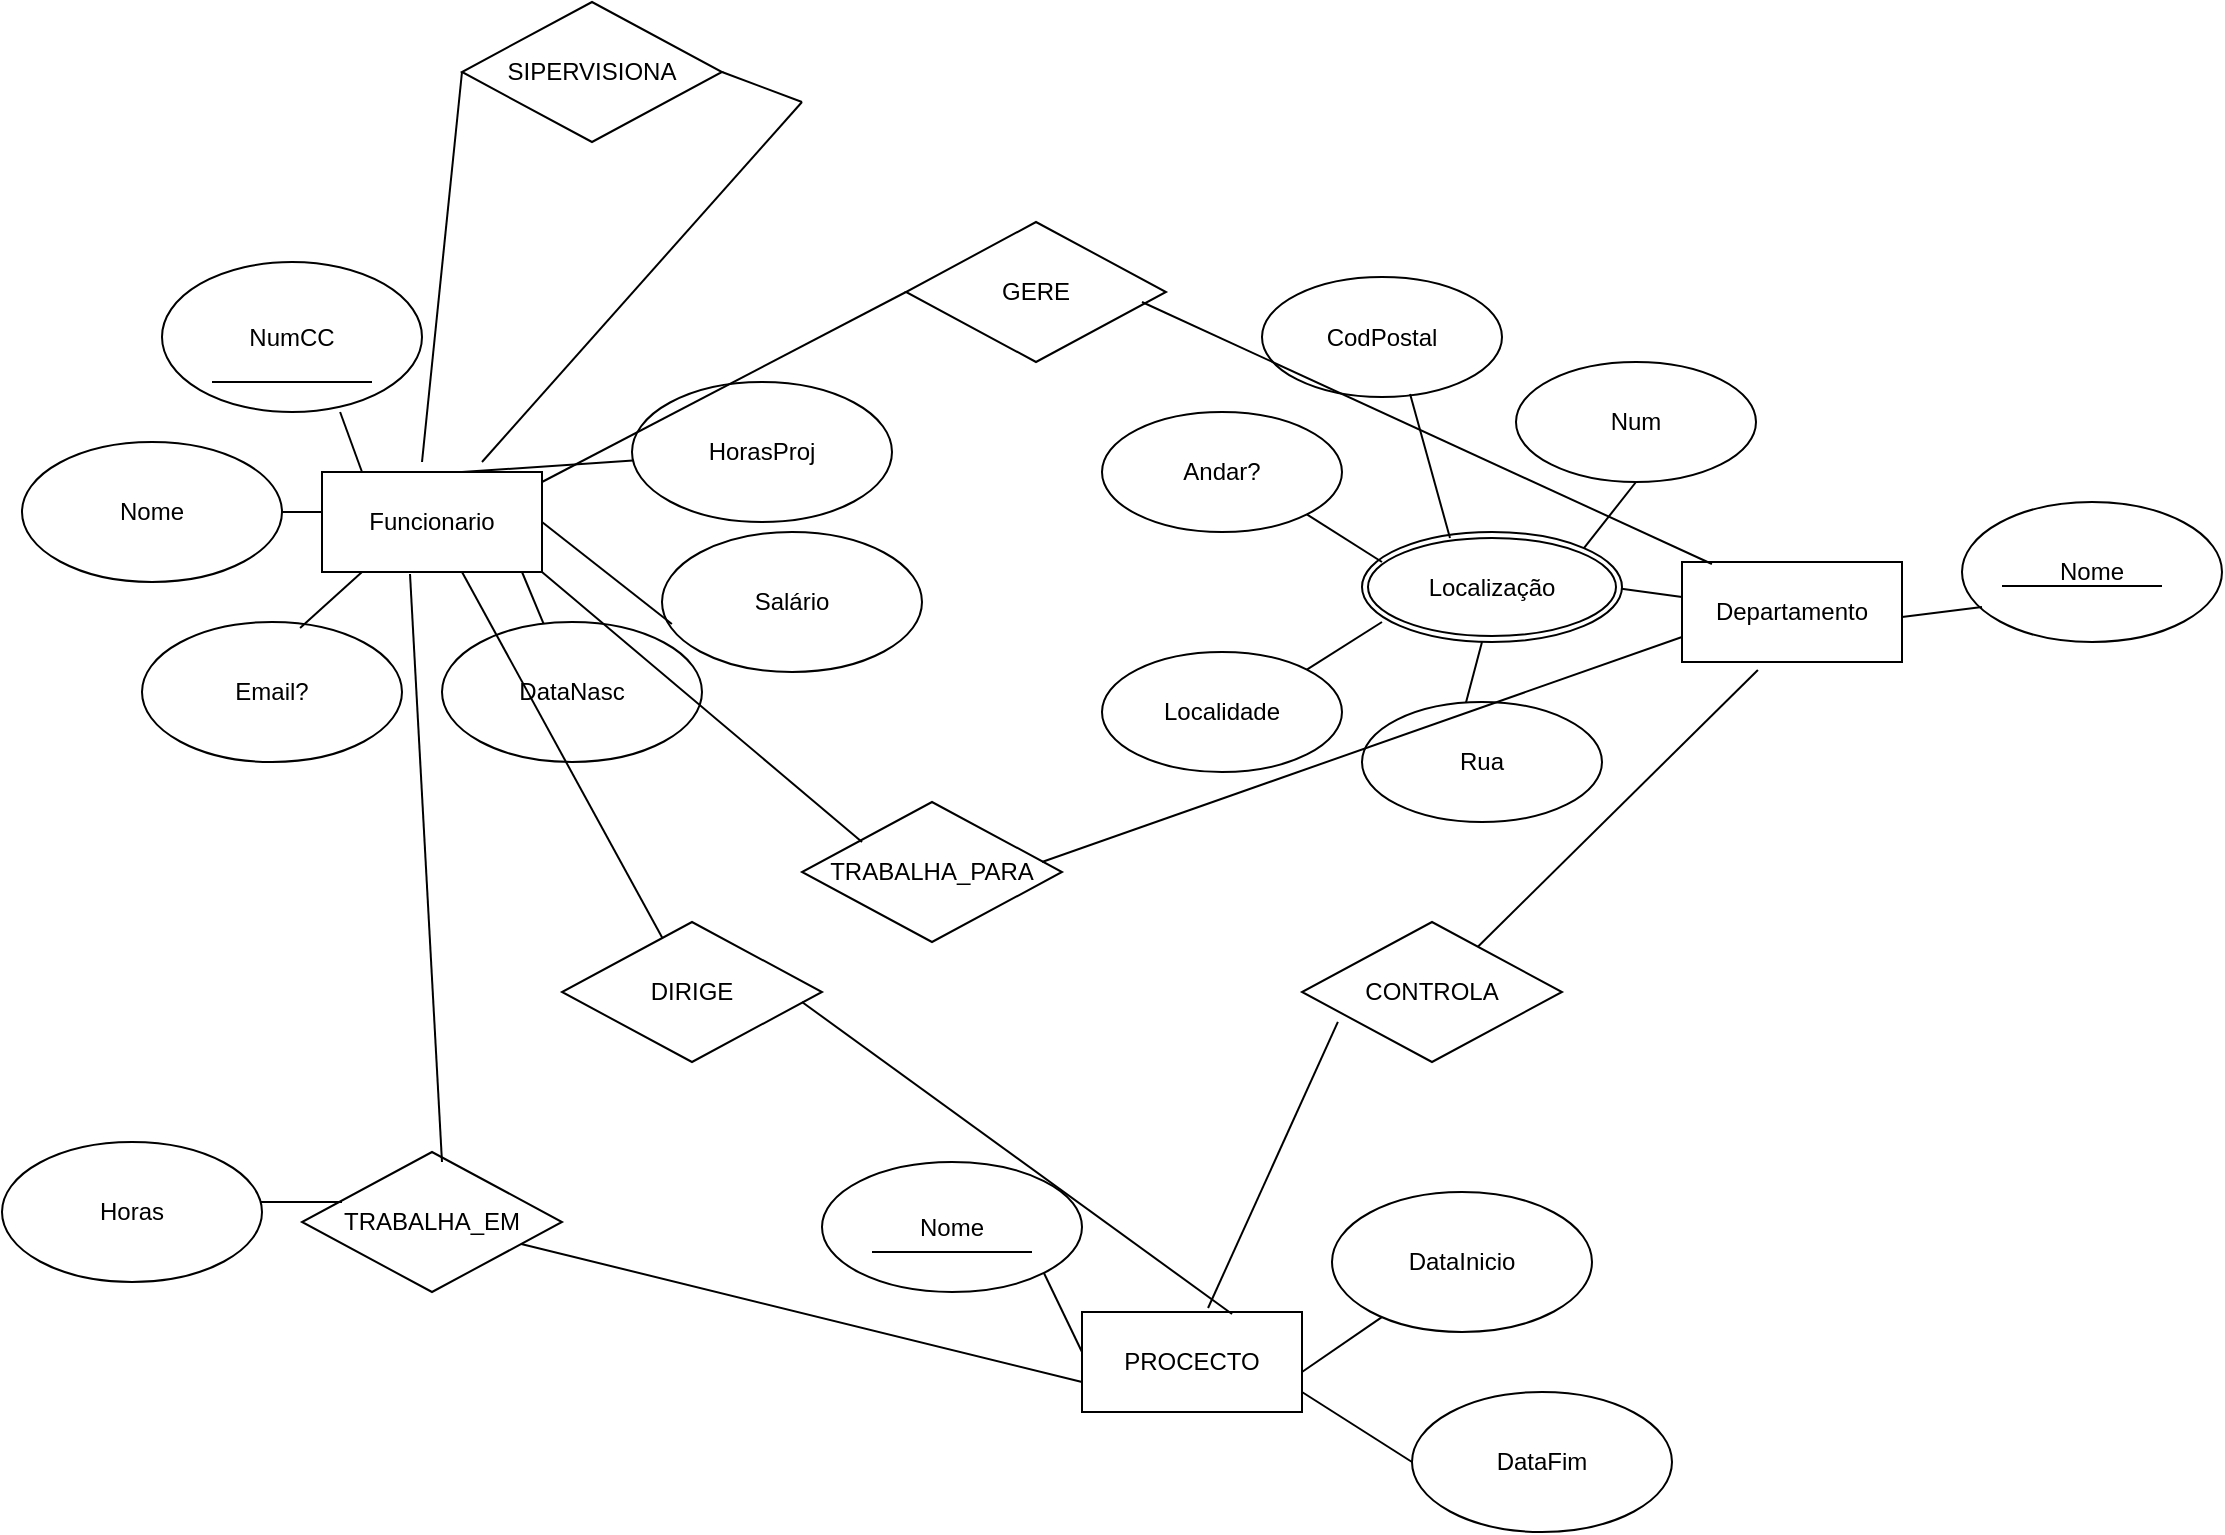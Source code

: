 <mxfile version="28.2.4">
  <diagram name="Página-1" id="ty4T6BETJSiOEMqTfMGO">
    <mxGraphModel dx="1426" dy="785" grid="1" gridSize="10" guides="1" tooltips="1" connect="1" arrows="1" fold="1" page="1" pageScale="1" pageWidth="1654" pageHeight="2336" math="0" shadow="0">
      <root>
        <mxCell id="0" />
        <mxCell id="1" parent="0" />
        <mxCell id="D6eEvAZ0RT7tWCVIShG_-5" value="Funcionario" style="whiteSpace=wrap;html=1;align=center;" parent="1" vertex="1">
          <mxGeometry x="230" y="355" width="110" height="50" as="geometry" />
        </mxCell>
        <mxCell id="D6eEvAZ0RT7tWCVIShG_-6" value="PROCECTO" style="whiteSpace=wrap;html=1;align=center;" parent="1" vertex="1">
          <mxGeometry x="610" y="775" width="110" height="50" as="geometry" />
        </mxCell>
        <mxCell id="D6eEvAZ0RT7tWCVIShG_-7" value="Departamento" style="whiteSpace=wrap;html=1;align=center;" parent="1" vertex="1">
          <mxGeometry x="910" y="400" width="110" height="50" as="geometry" />
        </mxCell>
        <mxCell id="D6eEvAZ0RT7tWCVIShG_-9" value="DataNasc" style="ellipse;whiteSpace=wrap;html=1;" parent="1" vertex="1">
          <mxGeometry x="290" y="430" width="130" height="70" as="geometry" />
        </mxCell>
        <mxCell id="D6eEvAZ0RT7tWCVIShG_-10" value="Nome" style="ellipse;whiteSpace=wrap;html=1;" parent="1" vertex="1">
          <mxGeometry x="80" y="340" width="130" height="70" as="geometry" />
        </mxCell>
        <mxCell id="D6eEvAZ0RT7tWCVIShG_-11" value="NumCC" style="ellipse;whiteSpace=wrap;html=1;" parent="1" vertex="1">
          <mxGeometry x="150" y="250" width="130" height="75" as="geometry" />
        </mxCell>
        <mxCell id="D6eEvAZ0RT7tWCVIShG_-12" value="HorasProj" style="ellipse;whiteSpace=wrap;html=1;" parent="1" vertex="1">
          <mxGeometry x="385" y="310" width="130" height="70" as="geometry" />
        </mxCell>
        <mxCell id="D6eEvAZ0RT7tWCVIShG_-13" value="Salário" style="ellipse;whiteSpace=wrap;html=1;" parent="1" vertex="1">
          <mxGeometry x="400" y="385" width="130" height="70" as="geometry" />
        </mxCell>
        <mxCell id="D6eEvAZ0RT7tWCVIShG_-14" value="Email?" style="ellipse;whiteSpace=wrap;html=1;" parent="1" vertex="1">
          <mxGeometry x="140" y="430" width="130" height="70" as="geometry" />
        </mxCell>
        <mxCell id="D6eEvAZ0RT7tWCVIShG_-15" value="" style="endArrow=none;html=1;rounded=0;" parent="1" source="D6eEvAZ0RT7tWCVIShG_-10" edge="1">
          <mxGeometry width="50" height="50" relative="1" as="geometry">
            <mxPoint x="210" y="425" as="sourcePoint" />
            <mxPoint x="230" y="375" as="targetPoint" />
          </mxGeometry>
        </mxCell>
        <mxCell id="D6eEvAZ0RT7tWCVIShG_-16" value="" style="endArrow=none;html=1;rounded=0;exitX=1;exitY=0.5;exitDx=0;exitDy=0;entryX=0.038;entryY=0.657;entryDx=0;entryDy=0;entryPerimeter=0;" parent="1" source="D6eEvAZ0RT7tWCVIShG_-5" target="D6eEvAZ0RT7tWCVIShG_-13" edge="1">
          <mxGeometry width="50" height="50" relative="1" as="geometry">
            <mxPoint x="330" y="425" as="sourcePoint" />
            <mxPoint x="380" y="375" as="targetPoint" />
          </mxGeometry>
        </mxCell>
        <mxCell id="D6eEvAZ0RT7tWCVIShG_-17" value="" style="endArrow=none;html=1;rounded=0;" parent="1" source="D6eEvAZ0RT7tWCVIShG_-9" edge="1">
          <mxGeometry width="50" height="50" relative="1" as="geometry">
            <mxPoint x="280" y="455" as="sourcePoint" />
            <mxPoint x="330" y="405" as="targetPoint" />
          </mxGeometry>
        </mxCell>
        <mxCell id="D6eEvAZ0RT7tWCVIShG_-18" value="" style="endArrow=none;html=1;rounded=0;exitX=0.608;exitY=0.043;exitDx=0;exitDy=0;exitPerimeter=0;" parent="1" source="D6eEvAZ0RT7tWCVIShG_-14" edge="1">
          <mxGeometry width="50" height="50" relative="1" as="geometry">
            <mxPoint x="200" y="455" as="sourcePoint" />
            <mxPoint x="250" y="405" as="targetPoint" />
          </mxGeometry>
        </mxCell>
        <mxCell id="D6eEvAZ0RT7tWCVIShG_-19" value="" style="endArrow=none;html=1;rounded=0;" parent="1" target="D6eEvAZ0RT7tWCVIShG_-12" edge="1">
          <mxGeometry width="50" height="50" relative="1" as="geometry">
            <mxPoint x="300" y="355" as="sourcePoint" />
            <mxPoint x="330" y="325" as="targetPoint" />
          </mxGeometry>
        </mxCell>
        <mxCell id="D6eEvAZ0RT7tWCVIShG_-20" value="" style="endArrow=none;html=1;rounded=0;entryX=0.685;entryY=1;entryDx=0;entryDy=0;entryPerimeter=0;" parent="1" target="D6eEvAZ0RT7tWCVIShG_-11" edge="1">
          <mxGeometry width="50" height="50" relative="1" as="geometry">
            <mxPoint x="250" y="355" as="sourcePoint" />
            <mxPoint x="300" y="305" as="targetPoint" />
          </mxGeometry>
        </mxCell>
        <mxCell id="D6eEvAZ0RT7tWCVIShG_-21" value="Nome" style="ellipse;whiteSpace=wrap;html=1;" parent="1" vertex="1">
          <mxGeometry x="1050" y="370" width="130" height="70" as="geometry" />
        </mxCell>
        <mxCell id="D6eEvAZ0RT7tWCVIShG_-22" value="" style="endArrow=none;html=1;rounded=0;exitX=1;exitY=0.5;exitDx=0;exitDy=0;" parent="1" edge="1">
          <mxGeometry width="50" height="50" relative="1" as="geometry">
            <mxPoint x="1020" y="427.5" as="sourcePoint" />
            <mxPoint x="1060" y="422.5" as="targetPoint" />
          </mxGeometry>
        </mxCell>
        <mxCell id="D6eEvAZ0RT7tWCVIShG_-24" value="" style="endArrow=none;html=1;rounded=0;entryX=0.977;entryY=0.686;entryDx=0;entryDy=0;entryPerimeter=0;" parent="1" source="D6eEvAZ0RT7tWCVIShG_-7" edge="1">
          <mxGeometry width="50" height="50" relative="1" as="geometry">
            <mxPoint x="839.289" y="475" as="sourcePoint" />
            <mxPoint x="877.01" y="413.02" as="targetPoint" />
          </mxGeometry>
        </mxCell>
        <mxCell id="D6eEvAZ0RT7tWCVIShG_-27" value="Localização" style="ellipse;shape=doubleEllipse;margin=3;whiteSpace=wrap;html=1;align=center;" parent="1" vertex="1">
          <mxGeometry x="750" y="385" width="130" height="55" as="geometry" />
        </mxCell>
        <mxCell id="D6eEvAZ0RT7tWCVIShG_-28" value="DataInicio" style="ellipse;whiteSpace=wrap;html=1;" parent="1" vertex="1">
          <mxGeometry x="735" y="715" width="130" height="70" as="geometry" />
        </mxCell>
        <mxCell id="D6eEvAZ0RT7tWCVIShG_-29" value="Nome" style="ellipse;whiteSpace=wrap;html=1;" parent="1" vertex="1">
          <mxGeometry x="480" y="700" width="130" height="65" as="geometry" />
        </mxCell>
        <mxCell id="D6eEvAZ0RT7tWCVIShG_-34" value="" style="endArrow=none;html=1;rounded=0;exitX=1;exitY=1;exitDx=0;exitDy=0;" parent="1" source="D6eEvAZ0RT7tWCVIShG_-29" edge="1">
          <mxGeometry width="50" height="50" relative="1" as="geometry">
            <mxPoint x="560" y="845" as="sourcePoint" />
            <mxPoint x="610" y="795" as="targetPoint" />
          </mxGeometry>
        </mxCell>
        <mxCell id="D6eEvAZ0RT7tWCVIShG_-35" value="" style="endArrow=none;html=1;rounded=0;" parent="1" target="D6eEvAZ0RT7tWCVIShG_-28" edge="1">
          <mxGeometry width="50" height="50" relative="1" as="geometry">
            <mxPoint x="720" y="805" as="sourcePoint" />
            <mxPoint x="770" y="755" as="targetPoint" />
          </mxGeometry>
        </mxCell>
        <mxCell id="D6eEvAZ0RT7tWCVIShG_-39" value="" style="endArrow=none;html=1;rounded=0;" parent="1" edge="1">
          <mxGeometry width="50" height="50" relative="1" as="geometry">
            <mxPoint x="175" y="310" as="sourcePoint" />
            <mxPoint x="255" y="310" as="targetPoint" />
          </mxGeometry>
        </mxCell>
        <mxCell id="D6eEvAZ0RT7tWCVIShG_-47" value="" style="endArrow=none;html=1;rounded=0;entryX=0.5;entryY=1;entryDx=0;entryDy=0;exitX=1;exitY=0;exitDx=0;exitDy=0;" parent="1" source="D6eEvAZ0RT7tWCVIShG_-27" target="D6eEvAZ0RT7tWCVIShG_-49" edge="1">
          <mxGeometry width="50" height="50" relative="1" as="geometry">
            <mxPoint x="830" y="390" as="sourcePoint" />
            <mxPoint x="830" y="340" as="targetPoint" />
          </mxGeometry>
        </mxCell>
        <mxCell id="D6eEvAZ0RT7tWCVIShG_-48" value="" style="endArrow=none;html=1;rounded=0;exitX=0.425;exitY=0.067;exitDx=0;exitDy=0;exitPerimeter=0;" parent="1" source="D6eEvAZ0RT7tWCVIShG_-50" edge="1">
          <mxGeometry width="50" height="50" relative="1" as="geometry">
            <mxPoint x="800" y="490" as="sourcePoint" />
            <mxPoint x="810" y="440" as="targetPoint" />
          </mxGeometry>
        </mxCell>
        <mxCell id="D6eEvAZ0RT7tWCVIShG_-49" value="Num" style="ellipse;whiteSpace=wrap;html=1;" parent="1" vertex="1">
          <mxGeometry x="827" y="300" width="120" height="60" as="geometry" />
        </mxCell>
        <mxCell id="D6eEvAZ0RT7tWCVIShG_-50" value="Rua" style="ellipse;whiteSpace=wrap;html=1;" parent="1" vertex="1">
          <mxGeometry x="750" y="470" width="120" height="60" as="geometry" />
        </mxCell>
        <mxCell id="D6eEvAZ0RT7tWCVIShG_-51" value="Andar?" style="ellipse;whiteSpace=wrap;html=1;" parent="1" vertex="1">
          <mxGeometry x="620" y="325" width="120" height="60" as="geometry" />
        </mxCell>
        <mxCell id="D6eEvAZ0RT7tWCVIShG_-52" value="" style="endArrow=none;html=1;rounded=0;exitX=1;exitY=1;exitDx=0;exitDy=0;" parent="1" source="D6eEvAZ0RT7tWCVIShG_-51" edge="1">
          <mxGeometry width="50" height="50" relative="1" as="geometry">
            <mxPoint x="710" y="450" as="sourcePoint" />
            <mxPoint x="760" y="400" as="targetPoint" />
          </mxGeometry>
        </mxCell>
        <mxCell id="D6eEvAZ0RT7tWCVIShG_-53" value="Localidade" style="ellipse;whiteSpace=wrap;html=1;" parent="1" vertex="1">
          <mxGeometry x="620" y="445" width="120" height="60" as="geometry" />
        </mxCell>
        <mxCell id="D6eEvAZ0RT7tWCVIShG_-54" value="" style="endArrow=none;html=1;rounded=0;exitX=1;exitY=0;exitDx=0;exitDy=0;" parent="1" source="D6eEvAZ0RT7tWCVIShG_-53" edge="1">
          <mxGeometry width="50" height="50" relative="1" as="geometry">
            <mxPoint x="710" y="480" as="sourcePoint" />
            <mxPoint x="760" y="430" as="targetPoint" />
          </mxGeometry>
        </mxCell>
        <mxCell id="D6eEvAZ0RT7tWCVIShG_-57" value="" style="endArrow=none;html=1;rounded=0;" parent="1" edge="1">
          <mxGeometry width="50" height="50" relative="1" as="geometry">
            <mxPoint x="1150" y="412" as="sourcePoint" />
            <mxPoint x="1070" y="412" as="targetPoint" />
          </mxGeometry>
        </mxCell>
        <mxCell id="D6eEvAZ0RT7tWCVIShG_-58" value="" style="endArrow=none;html=1;rounded=0;" parent="1" edge="1">
          <mxGeometry width="50" height="50" relative="1" as="geometry">
            <mxPoint x="585" y="745" as="sourcePoint" />
            <mxPoint x="505" y="745" as="targetPoint" />
          </mxGeometry>
        </mxCell>
        <mxCell id="D6eEvAZ0RT7tWCVIShG_-59" value="" style="endArrow=none;html=1;rounded=0;exitX=0;exitY=0.5;exitDx=0;exitDy=0;" parent="1" source="D6eEvAZ0RT7tWCVIShG_-60" edge="1">
          <mxGeometry width="50" height="50" relative="1" as="geometry">
            <mxPoint x="800" y="815" as="sourcePoint" />
            <mxPoint x="720" y="815" as="targetPoint" />
          </mxGeometry>
        </mxCell>
        <mxCell id="D6eEvAZ0RT7tWCVIShG_-60" value="DataFim" style="ellipse;whiteSpace=wrap;html=1;" parent="1" vertex="1">
          <mxGeometry x="775" y="815" width="130" height="70" as="geometry" />
        </mxCell>
        <mxCell id="c3NfUdWc5YNJGg_gzM98-1" value="CodPostal" style="ellipse;whiteSpace=wrap;html=1;" parent="1" vertex="1">
          <mxGeometry x="700" y="257.5" width="120" height="60" as="geometry" />
        </mxCell>
        <mxCell id="c3NfUdWc5YNJGg_gzM98-2" value="" style="endArrow=none;html=1;rounded=0;entryX=0.617;entryY=0.975;entryDx=0;entryDy=0;exitX=1;exitY=0;exitDx=0;exitDy=0;entryPerimeter=0;" parent="1" target="c3NfUdWc5YNJGg_gzM98-1" edge="1">
          <mxGeometry width="50" height="50" relative="1" as="geometry">
            <mxPoint x="794" y="388" as="sourcePoint" />
            <mxPoint x="820" y="355" as="targetPoint" />
            <Array as="points" />
          </mxGeometry>
        </mxCell>
        <mxCell id="c3NfUdWc5YNJGg_gzM98-3" value="SIPERVISIONA" style="shape=rhombus;perimeter=rhombusPerimeter;whiteSpace=wrap;html=1;align=center;" parent="1" vertex="1">
          <mxGeometry x="300" y="120" width="130" height="70" as="geometry" />
        </mxCell>
        <mxCell id="c3NfUdWc5YNJGg_gzM98-4" value="TRABALHA_PARA" style="shape=rhombus;perimeter=rhombusPerimeter;whiteSpace=wrap;html=1;align=center;" parent="1" vertex="1">
          <mxGeometry x="470" y="520" width="130" height="70" as="geometry" />
        </mxCell>
        <mxCell id="c3NfUdWc5YNJGg_gzM98-5" value="GERE" style="shape=rhombus;perimeter=rhombusPerimeter;whiteSpace=wrap;html=1;align=center;" parent="1" vertex="1">
          <mxGeometry x="522" y="230" width="130" height="70" as="geometry" />
        </mxCell>
        <mxCell id="c3NfUdWc5YNJGg_gzM98-6" value="CONTROLA" style="shape=rhombus;perimeter=rhombusPerimeter;whiteSpace=wrap;html=1;align=center;" parent="1" vertex="1">
          <mxGeometry x="720" y="580" width="130" height="70" as="geometry" />
        </mxCell>
        <mxCell id="c3NfUdWc5YNJGg_gzM98-7" value="DIRIGE" style="shape=rhombus;perimeter=rhombusPerimeter;whiteSpace=wrap;html=1;align=center;" parent="1" vertex="1">
          <mxGeometry x="350" y="580" width="130" height="70" as="geometry" />
        </mxCell>
        <mxCell id="c3NfUdWc5YNJGg_gzM98-8" value="TRABALHA_EM" style="shape=rhombus;perimeter=rhombusPerimeter;whiteSpace=wrap;html=1;align=center;" parent="1" vertex="1">
          <mxGeometry x="220" y="695" width="130" height="70" as="geometry" />
        </mxCell>
        <mxCell id="3P4Q_VC_61jUTEF8DbMn-4" value="" style="endArrow=none;html=1;rounded=0;entryX=0;entryY=0.5;entryDx=0;entryDy=0;" edge="1" parent="1" target="c3NfUdWc5YNJGg_gzM98-3">
          <mxGeometry width="50" height="50" relative="1" as="geometry">
            <mxPoint x="280" y="350" as="sourcePoint" />
            <mxPoint x="350" y="150" as="targetPoint" />
          </mxGeometry>
        </mxCell>
        <mxCell id="3P4Q_VC_61jUTEF8DbMn-5" value="" style="endArrow=none;html=1;rounded=0;exitX=1;exitY=0.5;exitDx=0;exitDy=0;" edge="1" parent="1" source="c3NfUdWc5YNJGg_gzM98-3">
          <mxGeometry width="50" height="50" relative="1" as="geometry">
            <mxPoint x="420" y="200" as="sourcePoint" />
            <mxPoint x="470" y="170" as="targetPoint" />
          </mxGeometry>
        </mxCell>
        <mxCell id="3P4Q_VC_61jUTEF8DbMn-6" value="" style="endArrow=none;html=1;rounded=0;" edge="1" parent="1">
          <mxGeometry width="50" height="50" relative="1" as="geometry">
            <mxPoint x="310" y="350" as="sourcePoint" />
            <mxPoint x="470" y="170" as="targetPoint" />
          </mxGeometry>
        </mxCell>
        <mxCell id="3P4Q_VC_61jUTEF8DbMn-7" value="" style="endArrow=none;html=1;rounded=0;exitX=1;exitY=1;exitDx=0;exitDy=0;" edge="1" parent="1" source="D6eEvAZ0RT7tWCVIShG_-5">
          <mxGeometry width="50" height="50" relative="1" as="geometry">
            <mxPoint x="450" y="590" as="sourcePoint" />
            <mxPoint x="500" y="540" as="targetPoint" />
          </mxGeometry>
        </mxCell>
        <mxCell id="3P4Q_VC_61jUTEF8DbMn-8" value="" style="endArrow=none;html=1;rounded=0;entryX=0;entryY=0.75;entryDx=0;entryDy=0;" edge="1" parent="1" target="D6eEvAZ0RT7tWCVIShG_-7">
          <mxGeometry width="50" height="50" relative="1" as="geometry">
            <mxPoint x="590" y="550" as="sourcePoint" />
            <mxPoint x="640" y="500" as="targetPoint" />
          </mxGeometry>
        </mxCell>
        <mxCell id="3P4Q_VC_61jUTEF8DbMn-9" value="" style="endArrow=none;html=1;rounded=0;entryX=0;entryY=0.5;entryDx=0;entryDy=0;" edge="1" parent="1" target="c3NfUdWc5YNJGg_gzM98-5">
          <mxGeometry width="50" height="50" relative="1" as="geometry">
            <mxPoint x="340" y="360" as="sourcePoint" />
            <mxPoint x="390" y="310" as="targetPoint" />
          </mxGeometry>
        </mxCell>
        <mxCell id="3P4Q_VC_61jUTEF8DbMn-10" value="" style="endArrow=none;html=1;rounded=0;exitX=0.136;exitY=0.02;exitDx=0;exitDy=0;exitPerimeter=0;" edge="1" parent="1" source="D6eEvAZ0RT7tWCVIShG_-7">
          <mxGeometry width="50" height="50" relative="1" as="geometry">
            <mxPoint x="590" y="320" as="sourcePoint" />
            <mxPoint x="640" y="270" as="targetPoint" />
          </mxGeometry>
        </mxCell>
        <mxCell id="3P4Q_VC_61jUTEF8DbMn-11" value="" style="endArrow=none;html=1;rounded=0;entryX=0.138;entryY=0.714;entryDx=0;entryDy=0;entryPerimeter=0;exitX=0.573;exitY=-0.04;exitDx=0;exitDy=0;exitPerimeter=0;" edge="1" parent="1" source="D6eEvAZ0RT7tWCVIShG_-6" target="c3NfUdWc5YNJGg_gzM98-6">
          <mxGeometry width="50" height="50" relative="1" as="geometry">
            <mxPoint x="658" y="780" as="sourcePoint" />
            <mxPoint x="708" y="730" as="targetPoint" />
          </mxGeometry>
        </mxCell>
        <mxCell id="3P4Q_VC_61jUTEF8DbMn-12" value="" style="endArrow=none;html=1;rounded=0;entryX=0.345;entryY=1.08;entryDx=0;entryDy=0;entryPerimeter=0;" edge="1" parent="1" source="c3NfUdWc5YNJGg_gzM98-6" target="D6eEvAZ0RT7tWCVIShG_-7">
          <mxGeometry width="50" height="50" relative="1" as="geometry">
            <mxPoint x="860" y="640" as="sourcePoint" />
            <mxPoint x="910" y="590" as="targetPoint" />
          </mxGeometry>
        </mxCell>
        <mxCell id="3P4Q_VC_61jUTEF8DbMn-13" value="" style="endArrow=none;html=1;rounded=0;" edge="1" parent="1" source="c3NfUdWc5YNJGg_gzM98-7">
          <mxGeometry width="50" height="50" relative="1" as="geometry">
            <mxPoint x="250" y="455" as="sourcePoint" />
            <mxPoint x="300" y="405" as="targetPoint" />
          </mxGeometry>
        </mxCell>
        <mxCell id="3P4Q_VC_61jUTEF8DbMn-14" value="" style="endArrow=none;html=1;rounded=0;exitX=0.682;exitY=0.02;exitDx=0;exitDy=0;exitPerimeter=0;" edge="1" parent="1" source="D6eEvAZ0RT7tWCVIShG_-6">
          <mxGeometry width="50" height="50" relative="1" as="geometry">
            <mxPoint x="420" y="670" as="sourcePoint" />
            <mxPoint x="470" y="620" as="targetPoint" />
          </mxGeometry>
        </mxCell>
        <mxCell id="3P4Q_VC_61jUTEF8DbMn-15" value="" style="endArrow=none;html=1;rounded=0;entryX=0.4;entryY=1.02;entryDx=0;entryDy=0;entryPerimeter=0;" edge="1" parent="1" target="D6eEvAZ0RT7tWCVIShG_-5">
          <mxGeometry width="50" height="50" relative="1" as="geometry">
            <mxPoint x="290" y="700" as="sourcePoint" />
            <mxPoint x="340" y="650" as="targetPoint" />
          </mxGeometry>
        </mxCell>
        <mxCell id="3P4Q_VC_61jUTEF8DbMn-16" value="" style="endArrow=none;html=1;rounded=0;" edge="1" parent="1" source="c3NfUdWc5YNJGg_gzM98-8">
          <mxGeometry width="50" height="50" relative="1" as="geometry">
            <mxPoint x="560" y="860" as="sourcePoint" />
            <mxPoint x="610" y="810" as="targetPoint" />
          </mxGeometry>
        </mxCell>
        <mxCell id="3P4Q_VC_61jUTEF8DbMn-17" value="" style="endArrow=none;html=1;rounded=0;" edge="1" parent="1">
          <mxGeometry width="50" height="50" relative="1" as="geometry">
            <mxPoint x="180" y="720" as="sourcePoint" />
            <mxPoint x="240" y="720" as="targetPoint" />
          </mxGeometry>
        </mxCell>
        <mxCell id="3P4Q_VC_61jUTEF8DbMn-18" value="Horas" style="ellipse;whiteSpace=wrap;html=1;" vertex="1" parent="1">
          <mxGeometry x="70" y="690" width="130" height="70" as="geometry" />
        </mxCell>
      </root>
    </mxGraphModel>
  </diagram>
</mxfile>

